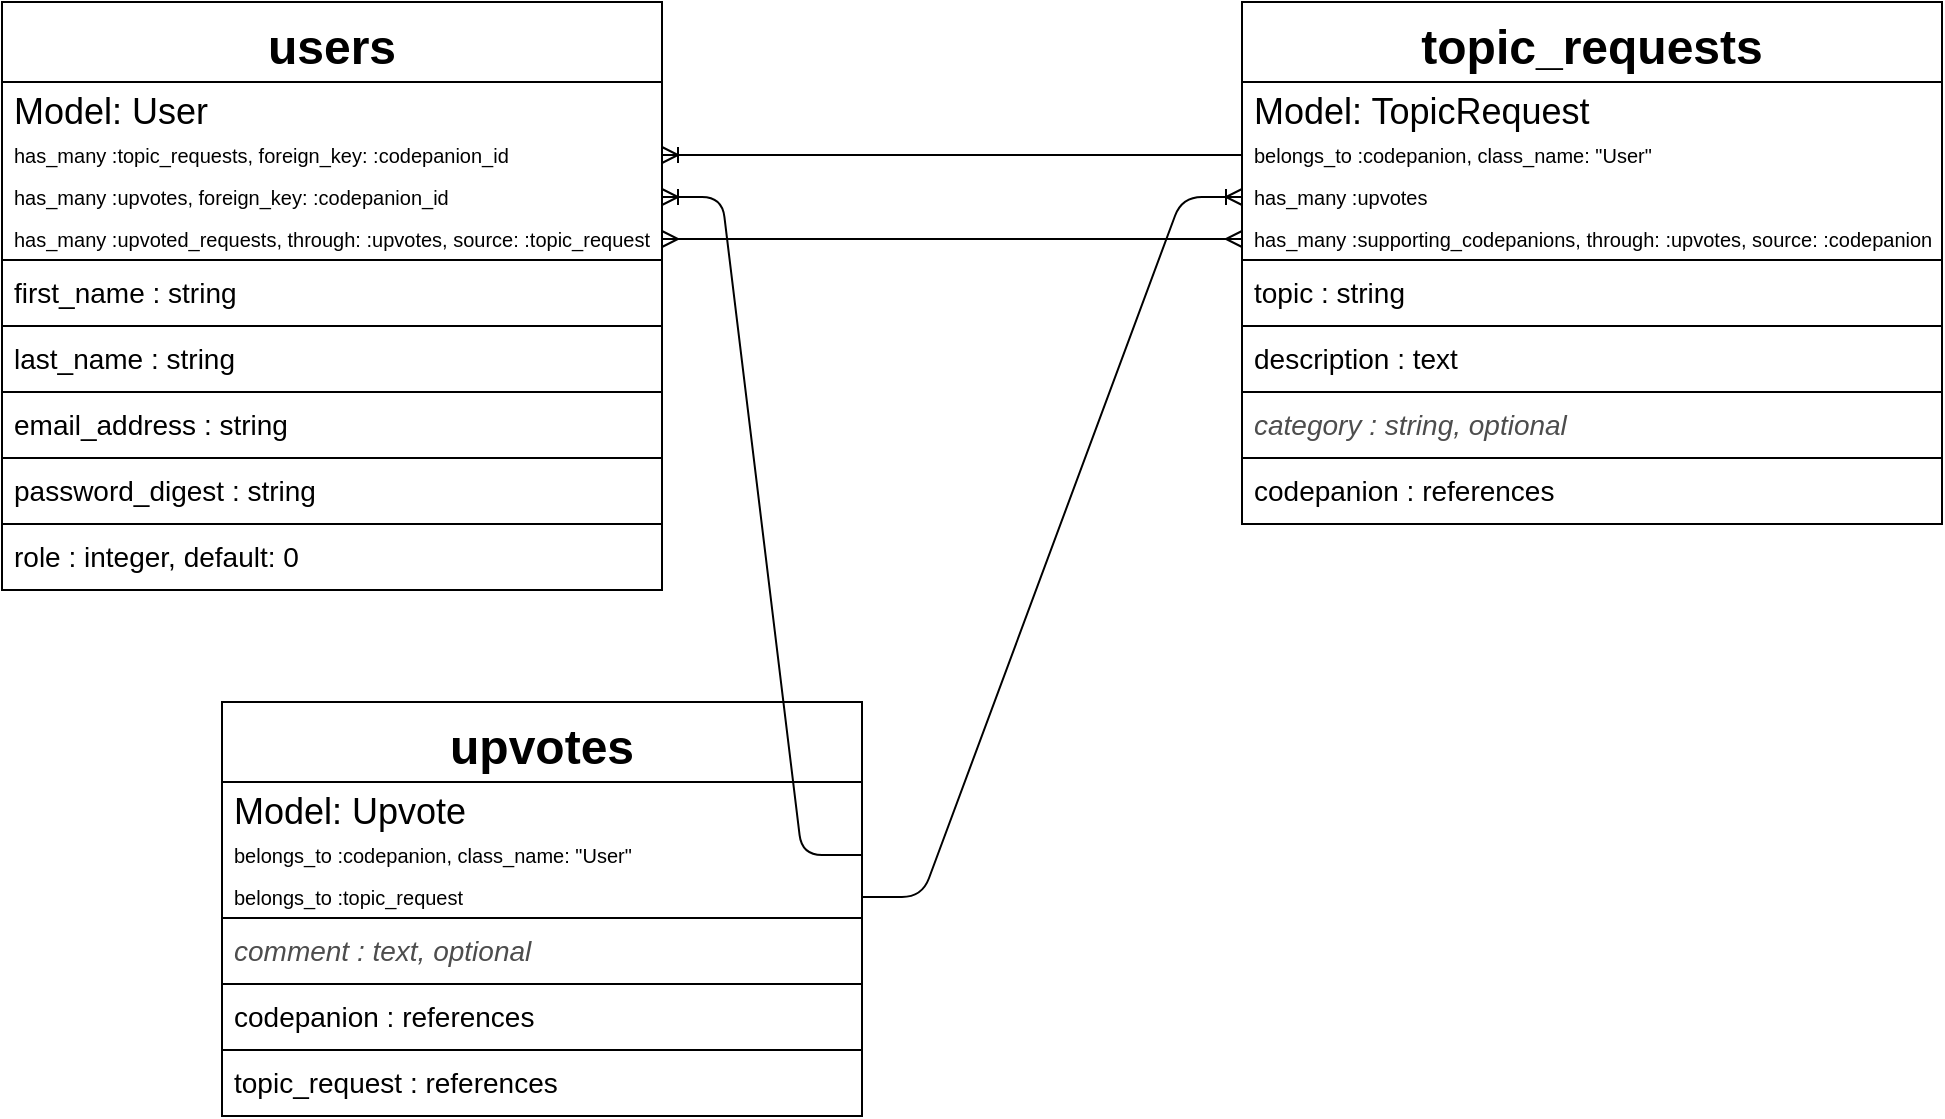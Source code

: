 <mxfile version="13.7.5" type="device"><diagram id="AArInQ81bC3QAe84OZv2" name="Codepanion Users"><mxGraphModel dx="1046" dy="630" grid="1" gridSize="10" guides="1" tooltips="1" connect="1" arrows="1" fold="1" page="1" pageScale="1" pageWidth="1100" pageHeight="850" math="0" shadow="0"><root><mxCell id="0"/><mxCell id="1" parent="0"/><mxCell id="aEUz7mEoIh06vh007QDJ-75" value="" style="edgeStyle=entityRelationEdgeStyle;fontSize=12;html=1;endArrow=ERoneToMany;" parent="1" source="aEUz7mEoIh06vh007QDJ-55" target="aEUz7mEoIh06vh007QDJ-10" edge="1"><mxGeometry width="100" height="100" relative="1" as="geometry"><mxPoint x="400" y="260" as="sourcePoint"/><mxPoint x="500" y="160" as="targetPoint"/></mxGeometry></mxCell><mxCell id="xB3mekuiwibERfH9RLIa-1" value="" style="edgeStyle=entityRelationEdgeStyle;fontSize=12;html=1;endArrow=ERmany;startArrow=ERmany;exitX=1;exitY=0.5;exitDx=0;exitDy=0;entryX=0;entryY=0.5;entryDx=0;entryDy=0;" parent="1" source="aEUz7mEoIh06vh007QDJ-25" target="aEUz7mEoIh06vh007QDJ-57" edge="1"><mxGeometry width="100" height="100" relative="1" as="geometry"><mxPoint x="400" y="290" as="sourcePoint"/><mxPoint x="500" y="190" as="targetPoint"/></mxGeometry></mxCell><mxCell id="xB3mekuiwibERfH9RLIa-2" value="" style="edgeStyle=entityRelationEdgeStyle;fontSize=12;html=1;endArrow=ERoneToMany;exitX=1;exitY=0.5;exitDx=0;exitDy=0;entryX=0;entryY=0.5;entryDx=0;entryDy=0;" parent="1" source="aEUz7mEoIh06vh007QDJ-67" target="aEUz7mEoIh06vh007QDJ-56" edge="1"><mxGeometry width="100" height="100" relative="1" as="geometry"><mxPoint x="700" y="180" as="sourcePoint"/><mxPoint x="460" y="180" as="targetPoint"/></mxGeometry></mxCell><mxCell id="xB3mekuiwibERfH9RLIa-7" value="" style="edgeStyle=entityRelationEdgeStyle;fontSize=12;html=1;endArrow=ERoneToMany;orthogonalLoop=0;bendable=1;exitX=1;exitY=0.5;exitDx=0;exitDy=0;" parent="1" source="aEUz7mEoIh06vh007QDJ-66" target="aEUz7mEoIh06vh007QDJ-24" edge="1"><mxGeometry width="100" height="100" relative="1" as="geometry"><mxPoint x="810" y="640" as="sourcePoint"/><mxPoint x="300" y="150" as="targetPoint"/></mxGeometry></mxCell><mxCell id="aEUz7mEoIh06vh007QDJ-64" value="upvotes" style="swimlane;fontStyle=1;align=center;verticalAlign=middle;childLayout=stackLayout;horizontal=1;startSize=40;horizontalStack=0;resizeParent=1;resizeParentMax=0;resizeLast=0;collapsible=1;marginBottom=0;fillColor=none;fontSize=24;" parent="1" vertex="1"><mxGeometry x="180" y="510" width="320" height="207" as="geometry"/></mxCell><mxCell id="aEUz7mEoIh06vh007QDJ-65" value="Model: Upvote" style="text;strokeColor=none;fillColor=none;spacingLeft=4;spacingRight=4;overflow=hidden;rotatable=0;points=[[0,0.5],[1,0.5]];portConstraint=eastwest;fontSize=18;fontStyle=0;verticalAlign=middle;" parent="aEUz7mEoIh06vh007QDJ-64" vertex="1"><mxGeometry y="40" width="320" height="26" as="geometry"/></mxCell><mxCell id="aEUz7mEoIh06vh007QDJ-66" value="belongs_to :codepanion, class_name: &quot;User&quot;" style="text;strokeColor=none;fillColor=none;spacingLeft=4;spacingRight=4;overflow=hidden;rotatable=0;points=[[0,0.5],[1,0.5]];portConstraint=eastwest;fontSize=10;verticalAlign=middle;" parent="aEUz7mEoIh06vh007QDJ-64" vertex="1"><mxGeometry y="66" width="320" height="21" as="geometry"/></mxCell><mxCell id="aEUz7mEoIh06vh007QDJ-67" value="belongs_to :topic_request" style="text;strokeColor=none;fillColor=none;spacingLeft=4;spacingRight=4;overflow=hidden;rotatable=0;points=[[0,0.5],[1,0.5]];portConstraint=eastwest;fontSize=10;verticalAlign=middle;" parent="aEUz7mEoIh06vh007QDJ-64" vertex="1"><mxGeometry y="87" width="320" height="21" as="geometry"/></mxCell><mxCell id="aEUz7mEoIh06vh007QDJ-69" value="comment : text, optional" style="text;strokeColor=#000000;fillColor=none;align=left;verticalAlign=middle;spacingLeft=4;spacingRight=4;overflow=hidden;rotatable=0;points=[[0,0.5],[1,0.5]];portConstraint=eastwest;fontSize=14;spacingBottom=2;fontStyle=2;fontColor=#4D4D4D;" parent="aEUz7mEoIh06vh007QDJ-64" vertex="1"><mxGeometry y="108" width="320" height="33" as="geometry"/></mxCell><mxCell id="aEUz7mEoIh06vh007QDJ-70" value="codepanion : references" style="text;strokeColor=#000000;fillColor=none;align=left;verticalAlign=middle;spacingLeft=4;spacingRight=4;overflow=hidden;rotatable=0;points=[[0,0.5],[1,0.5]];portConstraint=eastwest;fontSize=14;spacingBottom=2;" parent="aEUz7mEoIh06vh007QDJ-64" vertex="1"><mxGeometry y="141" width="320" height="33" as="geometry"/></mxCell><mxCell id="aEUz7mEoIh06vh007QDJ-71" value="topic_request : references" style="text;strokeColor=#000000;fillColor=none;align=left;verticalAlign=middle;spacingLeft=4;spacingRight=4;overflow=hidden;rotatable=0;points=[[0,0.5],[1,0.5]];portConstraint=eastwest;fontSize=14;spacingBottom=2;" parent="aEUz7mEoIh06vh007QDJ-64" vertex="1"><mxGeometry y="174" width="320" height="33" as="geometry"/></mxCell><mxCell id="aEUz7mEoIh06vh007QDJ-53" value="topic_requests" style="swimlane;fontStyle=1;align=center;verticalAlign=middle;childLayout=stackLayout;horizontal=1;startSize=40;horizontalStack=0;resizeParent=1;resizeParentMax=0;resizeLast=0;collapsible=1;marginBottom=0;fillColor=none;fontSize=24;" parent="1" vertex="1"><mxGeometry x="690" y="160" width="350" height="261" as="geometry"/></mxCell><mxCell id="aEUz7mEoIh06vh007QDJ-54" value="Model: TopicRequest" style="text;strokeColor=none;fillColor=none;spacingLeft=4;spacingRight=4;overflow=hidden;rotatable=0;points=[[0,0.5],[1,0.5]];portConstraint=eastwest;fontSize=18;fontStyle=0;verticalAlign=middle;" parent="aEUz7mEoIh06vh007QDJ-53" vertex="1"><mxGeometry y="40" width="350" height="26" as="geometry"/></mxCell><mxCell id="aEUz7mEoIh06vh007QDJ-55" value="belongs_to :codepanion, class_name: &quot;User&quot;" style="text;strokeColor=none;fillColor=none;spacingLeft=4;spacingRight=4;overflow=hidden;rotatable=0;points=[[0,0.5],[1,0.5]];portConstraint=eastwest;fontSize=10;verticalAlign=middle;" parent="aEUz7mEoIh06vh007QDJ-53" vertex="1"><mxGeometry y="66" width="350" height="21" as="geometry"/></mxCell><mxCell id="aEUz7mEoIh06vh007QDJ-56" value="has_many :upvotes" style="text;strokeColor=none;fillColor=none;spacingLeft=4;spacingRight=4;overflow=hidden;rotatable=0;points=[[0,0.5],[1,0.5]];portConstraint=eastwest;fontSize=10;verticalAlign=middle;" parent="aEUz7mEoIh06vh007QDJ-53" vertex="1"><mxGeometry y="87" width="350" height="21" as="geometry"/></mxCell><mxCell id="aEUz7mEoIh06vh007QDJ-57" value="has_many :supporting_codepanions, through: :upvotes, source: :codepanion" style="text;strokeColor=none;fillColor=none;spacingLeft=4;spacingRight=4;overflow=hidden;rotatable=0;points=[[0,0.5],[1,0.5]];portConstraint=eastwest;fontSize=10;verticalAlign=middle;" parent="aEUz7mEoIh06vh007QDJ-53" vertex="1"><mxGeometry y="108" width="350" height="21" as="geometry"/></mxCell><mxCell id="aEUz7mEoIh06vh007QDJ-58" value="topic : string" style="text;strokeColor=#000000;fillColor=none;align=left;verticalAlign=middle;spacingLeft=4;spacingRight=4;overflow=hidden;rotatable=0;points=[[0,0.5],[1,0.5]];portConstraint=eastwest;fontSize=14;spacingBottom=2;" parent="aEUz7mEoIh06vh007QDJ-53" vertex="1"><mxGeometry y="129" width="350" height="33" as="geometry"/></mxCell><mxCell id="aEUz7mEoIh06vh007QDJ-59" value="description : text" style="text;strokeColor=#000000;fillColor=none;align=left;verticalAlign=middle;spacingLeft=4;spacingRight=4;overflow=hidden;rotatable=0;points=[[0,0.5],[1,0.5]];portConstraint=eastwest;fontSize=14;spacingBottom=2;" parent="aEUz7mEoIh06vh007QDJ-53" vertex="1"><mxGeometry y="162" width="350" height="33" as="geometry"/></mxCell><mxCell id="aEUz7mEoIh06vh007QDJ-60" value="category : string, optional" style="text;strokeColor=#000000;fillColor=none;align=left;verticalAlign=middle;spacingLeft=4;spacingRight=4;overflow=hidden;rotatable=0;points=[[0,0.5],[1,0.5]];portConstraint=eastwest;fontSize=14;spacingBottom=2;fontStyle=2;fontColor=#4D4D4D;" parent="aEUz7mEoIh06vh007QDJ-53" vertex="1"><mxGeometry y="195" width="350" height="33" as="geometry"/></mxCell><mxCell id="aEUz7mEoIh06vh007QDJ-61" value="codepanion : references" style="text;strokeColor=#000000;fillColor=none;align=left;verticalAlign=middle;spacingLeft=4;spacingRight=4;overflow=hidden;rotatable=0;points=[[0,0.5],[1,0.5]];portConstraint=eastwest;fontSize=14;spacingBottom=2;" parent="aEUz7mEoIh06vh007QDJ-53" vertex="1"><mxGeometry y="228" width="350" height="33" as="geometry"/></mxCell><mxCell id="aEUz7mEoIh06vh007QDJ-39" value="users" style="swimlane;fontStyle=1;align=center;verticalAlign=middle;childLayout=stackLayout;horizontal=1;startSize=40;horizontalStack=0;resizeParent=1;resizeParentMax=0;resizeLast=0;collapsible=1;marginBottom=0;fillColor=none;fontSize=24;" parent="1" vertex="1"><mxGeometry x="70" y="160" width="330" height="294" as="geometry"/></mxCell><mxCell id="aEUz7mEoIh06vh007QDJ-2" value="Model: User" style="text;strokeColor=none;fillColor=none;spacingLeft=4;spacingRight=4;overflow=hidden;rotatable=0;points=[[0,0.5],[1,0.5]];portConstraint=eastwest;fontSize=18;fontStyle=0;verticalAlign=middle;" parent="aEUz7mEoIh06vh007QDJ-39" vertex="1"><mxGeometry y="40" width="330" height="26" as="geometry"/></mxCell><mxCell id="aEUz7mEoIh06vh007QDJ-10" value="has_many :topic_requests, foreign_key: :codepanion_id" style="text;strokeColor=none;fillColor=none;spacingLeft=4;spacingRight=4;overflow=hidden;rotatable=0;points=[[0,0.5],[1,0.5]];portConstraint=eastwest;fontSize=10;verticalAlign=middle;" parent="aEUz7mEoIh06vh007QDJ-39" vertex="1"><mxGeometry y="66" width="330" height="21" as="geometry"/></mxCell><mxCell id="aEUz7mEoIh06vh007QDJ-24" value="has_many :upvotes, foreign_key: :codepanion_id" style="text;strokeColor=none;fillColor=none;spacingLeft=4;spacingRight=4;overflow=hidden;rotatable=0;points=[[0,0.5],[1,0.5]];portConstraint=eastwest;fontSize=10;verticalAlign=middle;" parent="aEUz7mEoIh06vh007QDJ-39" vertex="1"><mxGeometry y="87" width="330" height="21" as="geometry"/></mxCell><mxCell id="aEUz7mEoIh06vh007QDJ-25" value="has_many :upvoted_requests, through: :upvotes, source: :topic_request" style="text;strokeColor=none;fillColor=none;spacingLeft=4;spacingRight=4;overflow=hidden;rotatable=0;points=[[0,0.5],[1,0.5]];portConstraint=eastwest;fontSize=10;verticalAlign=middle;" parent="aEUz7mEoIh06vh007QDJ-39" vertex="1"><mxGeometry y="108" width="330" height="21" as="geometry"/></mxCell><mxCell id="aEUz7mEoIh06vh007QDJ-40" value="first_name : string" style="text;strokeColor=#000000;fillColor=none;align=left;verticalAlign=middle;spacingLeft=4;spacingRight=4;overflow=hidden;rotatable=0;points=[[0,0.5],[1,0.5]];portConstraint=eastwest;fontSize=14;spacingBottom=2;" parent="aEUz7mEoIh06vh007QDJ-39" vertex="1"><mxGeometry y="129" width="330" height="33" as="geometry"/></mxCell><mxCell id="aEUz7mEoIh06vh007QDJ-49" value="last_name : string" style="text;strokeColor=#000000;fillColor=none;align=left;verticalAlign=middle;spacingLeft=4;spacingRight=4;overflow=hidden;rotatable=0;points=[[0,0.5],[1,0.5]];portConstraint=eastwest;fontSize=14;spacingBottom=2;" parent="aEUz7mEoIh06vh007QDJ-39" vertex="1"><mxGeometry y="162" width="330" height="33" as="geometry"/></mxCell><mxCell id="aEUz7mEoIh06vh007QDJ-50" value="email_address : string" style="text;strokeColor=#000000;fillColor=none;align=left;verticalAlign=middle;spacingLeft=4;spacingRight=4;overflow=hidden;rotatable=0;points=[[0,0.5],[1,0.5]];portConstraint=eastwest;fontSize=14;spacingBottom=2;" parent="aEUz7mEoIh06vh007QDJ-39" vertex="1"><mxGeometry y="195" width="330" height="33" as="geometry"/></mxCell><mxCell id="aEUz7mEoIh06vh007QDJ-51" value="password_digest : string" style="text;strokeColor=#000000;fillColor=none;align=left;verticalAlign=middle;spacingLeft=4;spacingRight=4;overflow=hidden;rotatable=0;points=[[0,0.5],[1,0.5]];portConstraint=eastwest;fontSize=14;spacingBottom=2;" parent="aEUz7mEoIh06vh007QDJ-39" vertex="1"><mxGeometry y="228" width="330" height="33" as="geometry"/></mxCell><mxCell id="aEUz7mEoIh06vh007QDJ-52" value="role : integer, default: 0" style="text;strokeColor=#000000;fillColor=none;align=left;verticalAlign=middle;spacingLeft=4;spacingRight=4;overflow=hidden;rotatable=0;points=[[0,0.5],[1,0.5]];portConstraint=eastwest;fontSize=14;spacingBottom=2;" parent="aEUz7mEoIh06vh007QDJ-39" vertex="1"><mxGeometry y="261" width="330" height="33" as="geometry"/></mxCell></root></mxGraphModel></diagram></mxfile>